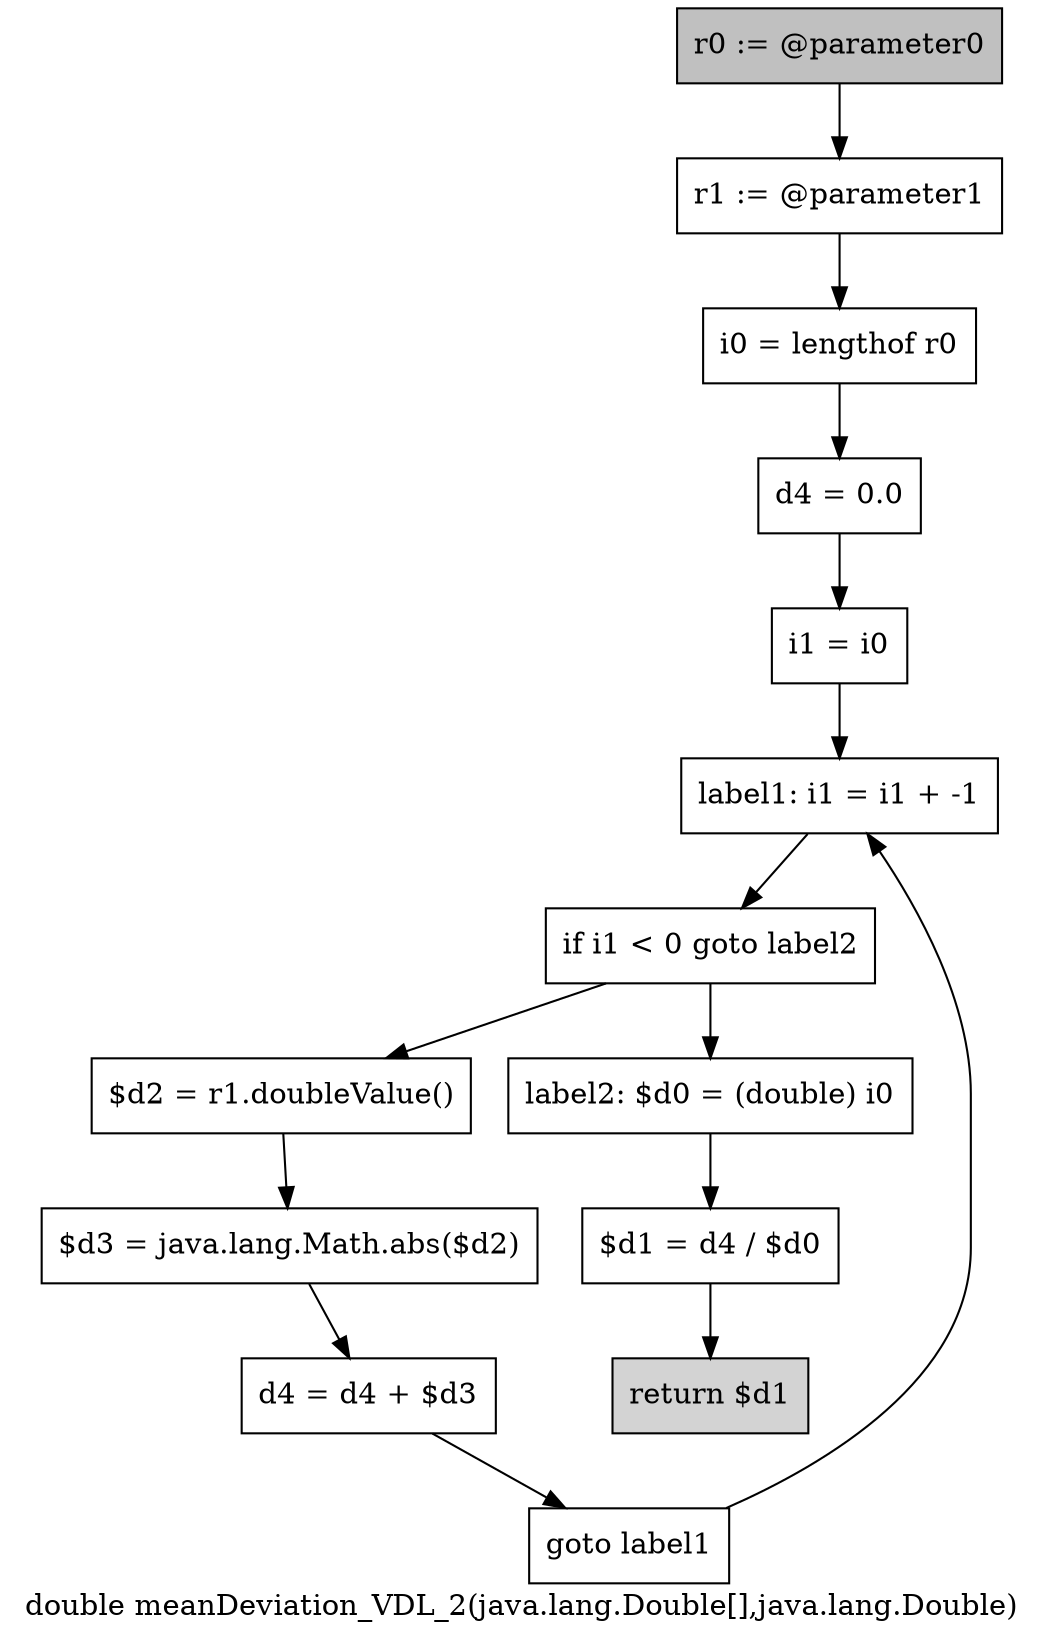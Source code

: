 digraph "double meanDeviation_VDL_2(java.lang.Double[],java.lang.Double)" {
    label="double meanDeviation_VDL_2(java.lang.Double[],java.lang.Double)";
    node [shape=box];
    "0" [style=filled,fillcolor=gray,label="r0 := @parameter0",];
    "1" [label="r1 := @parameter1",];
    "0"->"1";
    "2" [label="i0 = lengthof r0",];
    "1"->"2";
    "3" [label="d4 = 0.0",];
    "2"->"3";
    "4" [label="i1 = i0",];
    "3"->"4";
    "5" [label="label1: i1 = i1 + -1",];
    "4"->"5";
    "6" [label="if i1 < 0 goto label2",];
    "5"->"6";
    "7" [label="$d2 = r1.doubleValue()",];
    "6"->"7";
    "11" [label="label2: $d0 = (double) i0",];
    "6"->"11";
    "8" [label="$d3 = java.lang.Math.abs($d2)",];
    "7"->"8";
    "9" [label="d4 = d4 + $d3",];
    "8"->"9";
    "10" [label="goto label1",];
    "9"->"10";
    "10"->"5";
    "12" [label="$d1 = d4 / $d0",];
    "11"->"12";
    "13" [style=filled,fillcolor=lightgray,label="return $d1",];
    "12"->"13";
}
